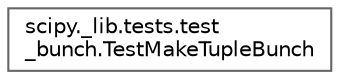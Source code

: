 digraph "Graphical Class Hierarchy"
{
 // LATEX_PDF_SIZE
  bgcolor="transparent";
  edge [fontname=Helvetica,fontsize=10,labelfontname=Helvetica,labelfontsize=10];
  node [fontname=Helvetica,fontsize=10,shape=box,height=0.2,width=0.4];
  rankdir="LR";
  Node0 [id="Node000000",label="scipy._lib.tests.test\l_bunch.TestMakeTupleBunch",height=0.2,width=0.4,color="grey40", fillcolor="white", style="filled",URL="$d0/dd9/classscipy_1_1__lib_1_1tests_1_1test__bunch_1_1TestMakeTupleBunch.html",tooltip=" "];
}
